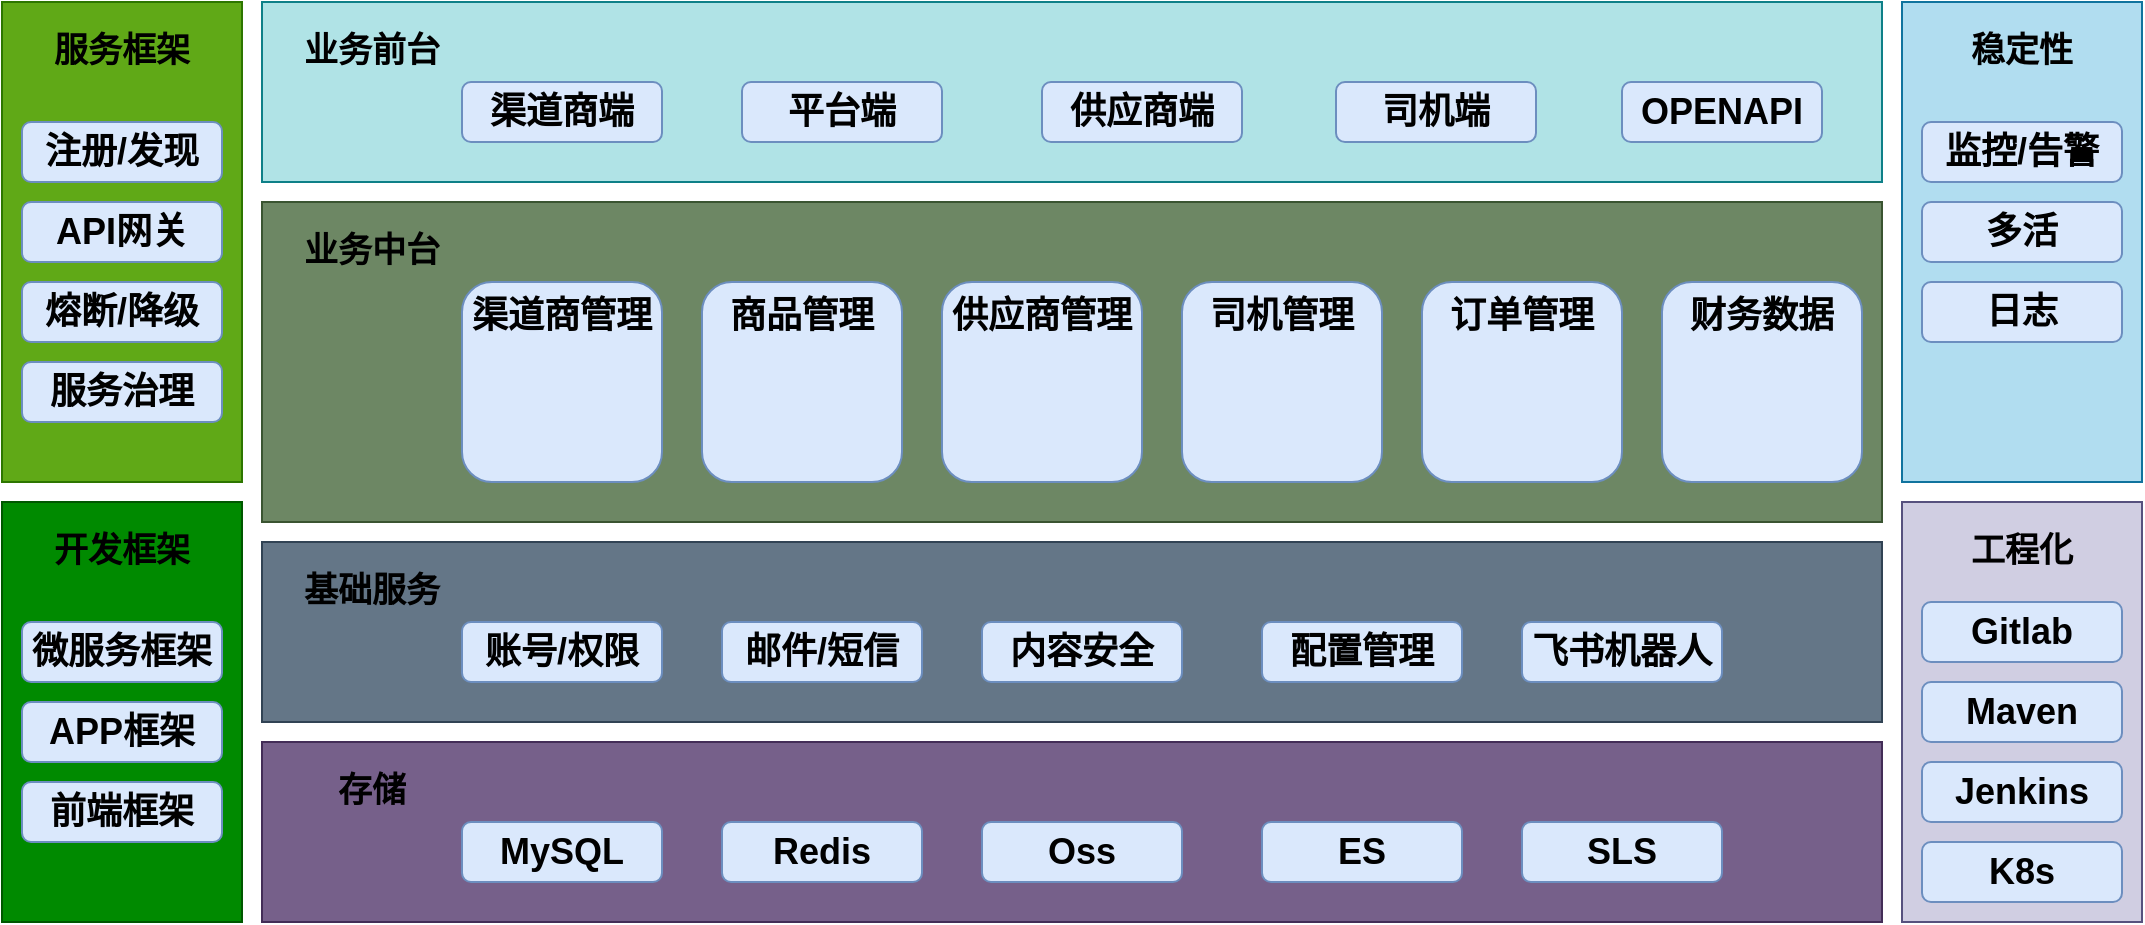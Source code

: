 <mxfile version="24.6.4" type="github">
  <diagram name="第 1 页" id="u8sgoynMcfFSkRO0Wisd">
    <mxGraphModel dx="2074" dy="1106" grid="1" gridSize="10" guides="1" tooltips="1" connect="1" arrows="1" fold="1" page="1" pageScale="1" pageWidth="827" pageHeight="1169" math="0" shadow="0">
      <root>
        <mxCell id="0" />
        <mxCell id="1" parent="0" />
        <mxCell id="YMItEIEzRCYyA9LUKuwV-1" value="" style="rounded=0;whiteSpace=wrap;html=1;fillColor=#60a917;strokeColor=#2D7600;fontColor=#ffffff;movable=0;resizable=0;rotatable=0;deletable=0;editable=0;locked=1;connectable=0;" vertex="1" parent="1">
          <mxGeometry x="60" y="190" width="120" height="240" as="geometry" />
        </mxCell>
        <mxCell id="YMItEIEzRCYyA9LUKuwV-2" value="" style="rounded=0;whiteSpace=wrap;html=1;fillColor=#b0e3e6;strokeColor=#0e8088;movable=0;resizable=0;rotatable=0;deletable=0;editable=0;locked=1;connectable=0;" vertex="1" parent="1">
          <mxGeometry x="190" y="190" width="810" height="90" as="geometry" />
        </mxCell>
        <mxCell id="YMItEIEzRCYyA9LUKuwV-3" value="" style="rounded=0;whiteSpace=wrap;html=1;fillColor=#6d8764;fontColor=#ffffff;strokeColor=#3A5431;movable=0;resizable=0;rotatable=0;deletable=0;editable=0;locked=1;connectable=0;" vertex="1" parent="1">
          <mxGeometry x="190" y="290" width="810" height="160" as="geometry" />
        </mxCell>
        <mxCell id="YMItEIEzRCYyA9LUKuwV-6" value="" style="rounded=0;whiteSpace=wrap;html=1;fillColor=#647687;fontColor=#ffffff;strokeColor=#314354;movable=0;resizable=0;rotatable=0;deletable=0;editable=0;locked=1;connectable=0;" vertex="1" parent="1">
          <mxGeometry x="190" y="460" width="810" height="90" as="geometry" />
        </mxCell>
        <mxCell id="YMItEIEzRCYyA9LUKuwV-7" value="" style="rounded=0;whiteSpace=wrap;html=1;fillColor=#76608a;fontColor=#ffffff;strokeColor=#432D57;movable=0;resizable=0;rotatable=0;deletable=0;editable=0;locked=1;connectable=0;" vertex="1" parent="1">
          <mxGeometry x="190" y="560" width="810" height="90" as="geometry" />
        </mxCell>
        <mxCell id="YMItEIEzRCYyA9LUKuwV-9" value="" style="rounded=0;whiteSpace=wrap;html=1;fillColor=#008a00;fontColor=#ffffff;strokeColor=#005700;movable=0;resizable=0;rotatable=0;deletable=0;editable=0;locked=1;connectable=0;" vertex="1" parent="1">
          <mxGeometry x="60" y="440" width="120" height="210" as="geometry" />
        </mxCell>
        <mxCell id="YMItEIEzRCYyA9LUKuwV-10" value="" style="rounded=0;whiteSpace=wrap;html=1;fillColor=#b1ddf0;strokeColor=#10739e;movable=0;resizable=0;rotatable=0;deletable=0;editable=0;locked=1;connectable=0;" vertex="1" parent="1">
          <mxGeometry x="1010" y="190" width="120" height="240" as="geometry" />
        </mxCell>
        <mxCell id="YMItEIEzRCYyA9LUKuwV-11" value="" style="rounded=0;whiteSpace=wrap;html=1;fillColor=#d0cee2;strokeColor=#56517e;movable=0;resizable=0;rotatable=0;deletable=0;editable=0;locked=1;connectable=0;" vertex="1" parent="1">
          <mxGeometry x="1010" y="440" width="120" height="210" as="geometry" />
        </mxCell>
        <mxCell id="YMItEIEzRCYyA9LUKuwV-12" value="服务框架" style="text;html=1;align=center;verticalAlign=middle;whiteSpace=wrap;rounded=0;fontFamily=Helvetica;fontSize=17;fontStyle=1;movable=0;resizable=0;rotatable=0;deletable=0;editable=0;locked=1;connectable=0;" vertex="1" parent="1">
          <mxGeometry x="85" y="200" width="70" height="30" as="geometry" />
        </mxCell>
        <mxCell id="YMItEIEzRCYyA9LUKuwV-13" value="开发框架" style="text;html=1;align=center;verticalAlign=middle;whiteSpace=wrap;rounded=0;fontFamily=Helvetica;fontSize=17;fontStyle=1;movable=0;resizable=0;rotatable=0;deletable=0;editable=0;locked=1;connectable=0;" vertex="1" parent="1">
          <mxGeometry x="85" y="450" width="70" height="30" as="geometry" />
        </mxCell>
        <mxCell id="YMItEIEzRCYyA9LUKuwV-14" value="稳定性" style="text;html=1;align=center;verticalAlign=middle;whiteSpace=wrap;rounded=0;fontFamily=Helvetica;fontSize=17;fontStyle=1;movable=0;resizable=0;rotatable=0;deletable=0;editable=0;locked=1;connectable=0;" vertex="1" parent="1">
          <mxGeometry x="1035" y="200" width="70" height="30" as="geometry" />
        </mxCell>
        <mxCell id="YMItEIEzRCYyA9LUKuwV-15" value="工程化" style="text;html=1;align=center;verticalAlign=middle;whiteSpace=wrap;rounded=0;fontFamily=Helvetica;fontSize=17;fontStyle=1;movable=0;resizable=0;rotatable=0;deletable=0;editable=0;locked=1;connectable=0;" vertex="1" parent="1">
          <mxGeometry x="1035" y="450" width="70" height="30" as="geometry" />
        </mxCell>
        <mxCell id="YMItEIEzRCYyA9LUKuwV-16" value="业务前台" style="text;html=1;align=center;verticalAlign=middle;whiteSpace=wrap;rounded=0;fontFamily=Helvetica;fontSize=17;fontStyle=1;movable=0;resizable=0;rotatable=0;deletable=0;editable=0;locked=1;connectable=0;" vertex="1" parent="1">
          <mxGeometry x="210" y="200" width="70" height="30" as="geometry" />
        </mxCell>
        <mxCell id="YMItEIEzRCYyA9LUKuwV-17" value="业务中台" style="text;html=1;align=center;verticalAlign=middle;whiteSpace=wrap;rounded=0;fontFamily=Helvetica;fontSize=17;fontStyle=1;movable=0;resizable=0;rotatable=0;deletable=0;editable=0;locked=1;connectable=0;" vertex="1" parent="1">
          <mxGeometry x="210" y="300" width="70" height="30" as="geometry" />
        </mxCell>
        <mxCell id="YMItEIEzRCYyA9LUKuwV-18" value="基础服务" style="text;html=1;align=center;verticalAlign=middle;whiteSpace=wrap;rounded=0;fontFamily=Helvetica;fontSize=17;fontStyle=1;movable=0;resizable=0;rotatable=0;deletable=0;editable=0;locked=1;connectable=0;" vertex="1" parent="1">
          <mxGeometry x="210" y="470" width="70" height="30" as="geometry" />
        </mxCell>
        <mxCell id="YMItEIEzRCYyA9LUKuwV-19" value="存储" style="text;html=1;align=center;verticalAlign=middle;whiteSpace=wrap;rounded=0;fontFamily=Helvetica;fontSize=17;fontStyle=1;movable=0;resizable=0;rotatable=0;deletable=0;editable=0;locked=1;connectable=0;" vertex="1" parent="1">
          <mxGeometry x="210" y="570" width="70" height="30" as="geometry" />
        </mxCell>
        <mxCell id="YMItEIEzRCYyA9LUKuwV-20" value="&lt;b&gt;&lt;font style=&quot;font-size: 18px;&quot;&gt;注册/发现&lt;/font&gt;&lt;/b&gt;" style="rounded=1;whiteSpace=wrap;html=1;fillColor=#dae8fc;strokeColor=#6c8ebf;movable=0;resizable=0;rotatable=0;deletable=0;editable=0;locked=1;connectable=0;" vertex="1" parent="1">
          <mxGeometry x="70" y="250" width="100" height="30" as="geometry" />
        </mxCell>
        <mxCell id="YMItEIEzRCYyA9LUKuwV-21" value="&lt;b&gt;&lt;font style=&quot;font-size: 18px;&quot;&gt;API网关&lt;/font&gt;&lt;/b&gt;" style="rounded=1;whiteSpace=wrap;html=1;fillColor=#dae8fc;strokeColor=#6c8ebf;movable=0;resizable=0;rotatable=0;deletable=0;editable=0;locked=1;connectable=0;" vertex="1" parent="1">
          <mxGeometry x="70" y="290" width="100" height="30" as="geometry" />
        </mxCell>
        <mxCell id="YMItEIEzRCYyA9LUKuwV-22" value="&lt;b&gt;&lt;font style=&quot;font-size: 18px;&quot;&gt;熔断/降级&lt;/font&gt;&lt;/b&gt;" style="rounded=1;whiteSpace=wrap;html=1;fillColor=#dae8fc;strokeColor=#6c8ebf;movable=0;resizable=0;rotatable=0;deletable=0;editable=0;locked=1;connectable=0;" vertex="1" parent="1">
          <mxGeometry x="70" y="330" width="100" height="30" as="geometry" />
        </mxCell>
        <mxCell id="YMItEIEzRCYyA9LUKuwV-23" value="&lt;b&gt;&lt;font style=&quot;font-size: 18px;&quot;&gt;服务治理&lt;/font&gt;&lt;/b&gt;" style="rounded=1;whiteSpace=wrap;html=1;fillColor=#dae8fc;strokeColor=#6c8ebf;movable=0;resizable=0;rotatable=0;deletable=0;editable=0;locked=1;connectable=0;" vertex="1" parent="1">
          <mxGeometry x="70" y="370" width="100" height="30" as="geometry" />
        </mxCell>
        <mxCell id="YMItEIEzRCYyA9LUKuwV-25" value="&lt;b&gt;&lt;font style=&quot;font-size: 18px;&quot;&gt;微服务框架&lt;/font&gt;&lt;/b&gt;" style="rounded=1;whiteSpace=wrap;html=1;fillColor=#dae8fc;strokeColor=#6c8ebf;movable=0;resizable=0;rotatable=0;deletable=0;editable=0;locked=1;connectable=0;" vertex="1" parent="1">
          <mxGeometry x="70" y="500" width="100" height="30" as="geometry" />
        </mxCell>
        <mxCell id="YMItEIEzRCYyA9LUKuwV-26" value="&lt;b&gt;&lt;font style=&quot;font-size: 18px;&quot;&gt;APP框架&lt;/font&gt;&lt;/b&gt;" style="rounded=1;whiteSpace=wrap;html=1;fillColor=#dae8fc;strokeColor=#6c8ebf;movable=0;resizable=0;rotatable=0;deletable=0;editable=0;locked=1;connectable=0;" vertex="1" parent="1">
          <mxGeometry x="70" y="540" width="100" height="30" as="geometry" />
        </mxCell>
        <mxCell id="YMItEIEzRCYyA9LUKuwV-27" value="&lt;b&gt;&lt;font style=&quot;font-size: 18px;&quot;&gt;前端框架&lt;/font&gt;&lt;/b&gt;" style="rounded=1;whiteSpace=wrap;html=1;fillColor=#dae8fc;strokeColor=#6c8ebf;movable=0;resizable=0;rotatable=0;deletable=0;editable=0;locked=1;connectable=0;" vertex="1" parent="1">
          <mxGeometry x="70" y="580" width="100" height="30" as="geometry" />
        </mxCell>
        <mxCell id="YMItEIEzRCYyA9LUKuwV-28" value="&lt;b&gt;&lt;font style=&quot;font-size: 18px;&quot;&gt;渠道商端&lt;/font&gt;&lt;/b&gt;" style="rounded=1;whiteSpace=wrap;html=1;fillColor=#dae8fc;strokeColor=#6c8ebf;movable=0;resizable=0;rotatable=0;deletable=0;editable=0;locked=1;connectable=0;" vertex="1" parent="1">
          <mxGeometry x="290" y="230" width="100" height="30" as="geometry" />
        </mxCell>
        <mxCell id="YMItEIEzRCYyA9LUKuwV-29" value="&lt;b&gt;&lt;font style=&quot;font-size: 18px;&quot;&gt;平台端&lt;/font&gt;&lt;/b&gt;" style="rounded=1;whiteSpace=wrap;html=1;fillColor=#dae8fc;strokeColor=#6c8ebf;movable=0;resizable=0;rotatable=0;deletable=0;editable=0;locked=1;connectable=0;" vertex="1" parent="1">
          <mxGeometry x="430" y="230" width="100" height="30" as="geometry" />
        </mxCell>
        <mxCell id="YMItEIEzRCYyA9LUKuwV-30" value="&lt;b&gt;&lt;font style=&quot;font-size: 18px;&quot;&gt;供应商端&lt;/font&gt;&lt;/b&gt;" style="rounded=1;whiteSpace=wrap;html=1;fillColor=#dae8fc;strokeColor=#6c8ebf;movable=0;resizable=0;rotatable=0;deletable=0;editable=0;locked=1;connectable=0;" vertex="1" parent="1">
          <mxGeometry x="580" y="230" width="100" height="30" as="geometry" />
        </mxCell>
        <mxCell id="YMItEIEzRCYyA9LUKuwV-31" value="&lt;b&gt;&lt;font style=&quot;font-size: 18px;&quot;&gt;司机端&lt;/font&gt;&lt;/b&gt;" style="rounded=1;whiteSpace=wrap;html=1;fillColor=#dae8fc;strokeColor=#6c8ebf;movable=0;resizable=0;rotatable=0;deletable=0;editable=0;locked=1;connectable=0;" vertex="1" parent="1">
          <mxGeometry x="727" y="230" width="100" height="30" as="geometry" />
        </mxCell>
        <mxCell id="YMItEIEzRCYyA9LUKuwV-32" value="&lt;b&gt;&lt;font style=&quot;font-size: 18px;&quot;&gt;OPENAPI&lt;/font&gt;&lt;/b&gt;" style="rounded=1;whiteSpace=wrap;html=1;fillColor=#dae8fc;strokeColor=#6c8ebf;movable=0;resizable=0;rotatable=0;deletable=0;editable=0;locked=1;connectable=0;" vertex="1" parent="1">
          <mxGeometry x="870" y="230" width="100" height="30" as="geometry" />
        </mxCell>
        <mxCell id="YMItEIEzRCYyA9LUKuwV-33" value="&lt;span style=&quot;font-size: 18px;&quot;&gt;&lt;b&gt;渠道商管理&lt;/b&gt;&lt;/span&gt;" style="rounded=1;whiteSpace=wrap;html=1;fillColor=#dae8fc;strokeColor=#6c8ebf;align=center;horizontal=1;verticalAlign=top;movable=0;resizable=0;rotatable=0;deletable=0;editable=0;locked=1;connectable=0;" vertex="1" parent="1">
          <mxGeometry x="290" y="330" width="100" height="100" as="geometry" />
        </mxCell>
        <mxCell id="YMItEIEzRCYyA9LUKuwV-34" value="&lt;span style=&quot;font-size: 18px;&quot;&gt;&lt;b&gt;商品管理&lt;/b&gt;&lt;/span&gt;" style="rounded=1;whiteSpace=wrap;html=1;fillColor=#dae8fc;strokeColor=#6c8ebf;align=center;horizontal=1;verticalAlign=top;movable=0;resizable=0;rotatable=0;deletable=0;editable=0;locked=1;connectable=0;" vertex="1" parent="1">
          <mxGeometry x="410" y="330" width="100" height="100" as="geometry" />
        </mxCell>
        <mxCell id="YMItEIEzRCYyA9LUKuwV-35" value="&lt;b style=&quot;font-size: 18px;&quot;&gt;供应商管理&lt;/b&gt;" style="rounded=1;whiteSpace=wrap;html=1;fillColor=#dae8fc;strokeColor=#6c8ebf;align=center;horizontal=1;verticalAlign=top;movable=0;resizable=0;rotatable=0;deletable=0;editable=0;locked=1;connectable=0;" vertex="1" parent="1">
          <mxGeometry x="530" y="330" width="100" height="100" as="geometry" />
        </mxCell>
        <mxCell id="YMItEIEzRCYyA9LUKuwV-36" value="&lt;b style=&quot;font-size: 18px;&quot;&gt;司机管理&lt;/b&gt;" style="rounded=1;whiteSpace=wrap;html=1;fillColor=#dae8fc;strokeColor=#6c8ebf;align=center;horizontal=1;verticalAlign=top;movable=0;resizable=0;rotatable=0;deletable=0;editable=0;locked=1;connectable=0;" vertex="1" parent="1">
          <mxGeometry x="650" y="330" width="100" height="100" as="geometry" />
        </mxCell>
        <mxCell id="YMItEIEzRCYyA9LUKuwV-37" value="&lt;b style=&quot;font-size: 18px;&quot;&gt;订单管理&lt;/b&gt;" style="rounded=1;whiteSpace=wrap;html=1;fillColor=#dae8fc;strokeColor=#6c8ebf;align=center;horizontal=1;verticalAlign=top;movable=0;resizable=0;rotatable=0;deletable=0;editable=0;locked=1;connectable=0;" vertex="1" parent="1">
          <mxGeometry x="770" y="330" width="100" height="100" as="geometry" />
        </mxCell>
        <mxCell id="YMItEIEzRCYyA9LUKuwV-38" value="&lt;span style=&quot;font-size: 18px;&quot;&gt;&lt;b&gt;财务数据&lt;/b&gt;&lt;/span&gt;" style="rounded=1;whiteSpace=wrap;html=1;fillColor=#dae8fc;strokeColor=#6c8ebf;align=center;horizontal=1;verticalAlign=top;movable=0;resizable=0;rotatable=0;deletable=0;editable=0;locked=1;connectable=0;" vertex="1" parent="1">
          <mxGeometry x="890" y="330" width="100" height="100" as="geometry" />
        </mxCell>
        <mxCell id="YMItEIEzRCYyA9LUKuwV-39" value="&lt;b&gt;&lt;font style=&quot;font-size: 18px;&quot;&gt;账号/权限&lt;/font&gt;&lt;/b&gt;" style="rounded=1;whiteSpace=wrap;html=1;fillColor=#dae8fc;strokeColor=#6c8ebf;movable=0;resizable=0;rotatable=0;deletable=0;editable=0;locked=1;connectable=0;" vertex="1" parent="1">
          <mxGeometry x="290" y="500" width="100" height="30" as="geometry" />
        </mxCell>
        <mxCell id="YMItEIEzRCYyA9LUKuwV-40" value="&lt;b&gt;&lt;font style=&quot;font-size: 18px;&quot;&gt;邮件/短信&lt;/font&gt;&lt;/b&gt;" style="rounded=1;whiteSpace=wrap;html=1;fillColor=#dae8fc;strokeColor=#6c8ebf;movable=0;resizable=0;rotatable=0;deletable=0;editable=0;locked=1;connectable=0;" vertex="1" parent="1">
          <mxGeometry x="420" y="500" width="100" height="30" as="geometry" />
        </mxCell>
        <mxCell id="YMItEIEzRCYyA9LUKuwV-41" value="&lt;b&gt;&lt;font style=&quot;font-size: 18px;&quot;&gt;内容安全&lt;/font&gt;&lt;/b&gt;" style="rounded=1;whiteSpace=wrap;html=1;fillColor=#dae8fc;strokeColor=#6c8ebf;movable=0;resizable=0;rotatable=0;deletable=0;editable=0;locked=1;connectable=0;" vertex="1" parent="1">
          <mxGeometry x="550" y="500" width="100" height="30" as="geometry" />
        </mxCell>
        <mxCell id="YMItEIEzRCYyA9LUKuwV-42" value="&lt;b&gt;&lt;font style=&quot;font-size: 18px;&quot;&gt;配置管理&lt;/font&gt;&lt;/b&gt;" style="rounded=1;whiteSpace=wrap;html=1;fillColor=#dae8fc;strokeColor=#6c8ebf;movable=0;resizable=0;rotatable=0;deletable=0;editable=0;locked=1;connectable=0;" vertex="1" parent="1">
          <mxGeometry x="690" y="500" width="100" height="30" as="geometry" />
        </mxCell>
        <mxCell id="YMItEIEzRCYyA9LUKuwV-43" value="&lt;b&gt;&lt;font style=&quot;font-size: 18px;&quot;&gt;飞书机器人&lt;/font&gt;&lt;/b&gt;" style="rounded=1;whiteSpace=wrap;html=1;fillColor=#dae8fc;strokeColor=#6c8ebf;movable=0;resizable=0;rotatable=0;deletable=0;editable=0;locked=1;connectable=0;" vertex="1" parent="1">
          <mxGeometry x="820" y="500" width="100" height="30" as="geometry" />
        </mxCell>
        <mxCell id="YMItEIEzRCYyA9LUKuwV-44" value="&lt;b&gt;&lt;font style=&quot;font-size: 18px;&quot;&gt;MySQL&lt;/font&gt;&lt;/b&gt;" style="rounded=1;whiteSpace=wrap;html=1;fillColor=#dae8fc;strokeColor=#6c8ebf;movable=0;resizable=0;rotatable=0;deletable=0;editable=0;locked=1;connectable=0;" vertex="1" parent="1">
          <mxGeometry x="290" y="600" width="100" height="30" as="geometry" />
        </mxCell>
        <mxCell id="YMItEIEzRCYyA9LUKuwV-45" value="&lt;b&gt;&lt;font style=&quot;font-size: 18px;&quot;&gt;Redis&lt;/font&gt;&lt;/b&gt;" style="rounded=1;whiteSpace=wrap;html=1;fillColor=#dae8fc;strokeColor=#6c8ebf;movable=0;resizable=0;rotatable=0;deletable=0;editable=0;locked=1;connectable=0;" vertex="1" parent="1">
          <mxGeometry x="420" y="600" width="100" height="30" as="geometry" />
        </mxCell>
        <mxCell id="YMItEIEzRCYyA9LUKuwV-46" value="&lt;b&gt;&lt;font style=&quot;font-size: 18px;&quot;&gt;Oss&lt;/font&gt;&lt;/b&gt;" style="rounded=1;whiteSpace=wrap;html=1;fillColor=#dae8fc;strokeColor=#6c8ebf;movable=0;resizable=0;rotatable=0;deletable=0;editable=0;locked=1;connectable=0;" vertex="1" parent="1">
          <mxGeometry x="550" y="600" width="100" height="30" as="geometry" />
        </mxCell>
        <mxCell id="YMItEIEzRCYyA9LUKuwV-47" value="&lt;span style=&quot;font-size: 18px;&quot;&gt;&lt;b&gt;ES&lt;/b&gt;&lt;/span&gt;" style="rounded=1;whiteSpace=wrap;html=1;fillColor=#dae8fc;strokeColor=#6c8ebf;movable=0;resizable=0;rotatable=0;deletable=0;editable=0;locked=1;connectable=0;" vertex="1" parent="1">
          <mxGeometry x="690" y="600" width="100" height="30" as="geometry" />
        </mxCell>
        <mxCell id="YMItEIEzRCYyA9LUKuwV-48" value="&lt;b&gt;&lt;font style=&quot;font-size: 18px;&quot;&gt;SLS&lt;/font&gt;&lt;/b&gt;" style="rounded=1;whiteSpace=wrap;html=1;fillColor=#dae8fc;strokeColor=#6c8ebf;movable=0;resizable=0;rotatable=0;deletable=0;editable=0;locked=1;connectable=0;" vertex="1" parent="1">
          <mxGeometry x="820" y="600" width="100" height="30" as="geometry" />
        </mxCell>
        <mxCell id="YMItEIEzRCYyA9LUKuwV-49" value="&lt;span style=&quot;font-size: 18px;&quot;&gt;&lt;b&gt;监控/告警&lt;/b&gt;&lt;/span&gt;" style="rounded=1;whiteSpace=wrap;html=1;fillColor=#dae8fc;strokeColor=#6c8ebf;movable=0;resizable=0;rotatable=0;deletable=0;editable=0;locked=1;connectable=0;" vertex="1" parent="1">
          <mxGeometry x="1020" y="250" width="100" height="30" as="geometry" />
        </mxCell>
        <mxCell id="YMItEIEzRCYyA9LUKuwV-50" value="&lt;span style=&quot;font-size: 18px;&quot;&gt;&lt;b&gt;多活&lt;/b&gt;&lt;/span&gt;" style="rounded=1;whiteSpace=wrap;html=1;fillColor=#dae8fc;strokeColor=#6c8ebf;movable=0;resizable=0;rotatable=0;deletable=0;editable=0;locked=1;connectable=0;" vertex="1" parent="1">
          <mxGeometry x="1020" y="290" width="100" height="30" as="geometry" />
        </mxCell>
        <mxCell id="YMItEIEzRCYyA9LUKuwV-51" value="&lt;span style=&quot;font-size: 18px;&quot;&gt;&lt;b&gt;日志&lt;/b&gt;&lt;/span&gt;" style="rounded=1;whiteSpace=wrap;html=1;fillColor=#dae8fc;strokeColor=#6c8ebf;movable=0;resizable=0;rotatable=0;deletable=0;editable=0;locked=1;connectable=0;" vertex="1" parent="1">
          <mxGeometry x="1020" y="330" width="100" height="30" as="geometry" />
        </mxCell>
        <mxCell id="YMItEIEzRCYyA9LUKuwV-52" value="&lt;span style=&quot;font-size: 18px;&quot;&gt;&lt;b&gt;Gitlab&lt;/b&gt;&lt;/span&gt;" style="rounded=1;whiteSpace=wrap;html=1;fillColor=#dae8fc;strokeColor=#6c8ebf;movable=0;resizable=0;rotatable=0;deletable=0;editable=0;locked=1;connectable=0;" vertex="1" parent="1">
          <mxGeometry x="1020" y="490" width="100" height="30" as="geometry" />
        </mxCell>
        <mxCell id="YMItEIEzRCYyA9LUKuwV-53" value="&lt;span style=&quot;font-size: 18px;&quot;&gt;&lt;b&gt;Maven&lt;/b&gt;&lt;/span&gt;" style="rounded=1;whiteSpace=wrap;html=1;fillColor=#dae8fc;strokeColor=#6c8ebf;movable=0;resizable=0;rotatable=0;deletable=0;editable=0;locked=1;connectable=0;" vertex="1" parent="1">
          <mxGeometry x="1020" y="530" width="100" height="30" as="geometry" />
        </mxCell>
        <mxCell id="YMItEIEzRCYyA9LUKuwV-54" value="&lt;span style=&quot;font-size: 18px;&quot;&gt;&lt;b&gt;Jenkins&lt;/b&gt;&lt;/span&gt;" style="rounded=1;whiteSpace=wrap;html=1;fillColor=#dae8fc;strokeColor=#6c8ebf;movable=0;resizable=0;rotatable=0;deletable=0;editable=0;locked=1;connectable=0;" vertex="1" parent="1">
          <mxGeometry x="1020" y="570" width="100" height="30" as="geometry" />
        </mxCell>
        <mxCell id="YMItEIEzRCYyA9LUKuwV-55" value="&lt;span style=&quot;font-size: 18px;&quot;&gt;&lt;b&gt;K8s&lt;/b&gt;&lt;/span&gt;" style="rounded=1;whiteSpace=wrap;html=1;fillColor=#dae8fc;strokeColor=#6c8ebf;movable=0;resizable=0;rotatable=0;deletable=0;editable=0;locked=1;connectable=0;" vertex="1" parent="1">
          <mxGeometry x="1020" y="610" width="100" height="30" as="geometry" />
        </mxCell>
      </root>
    </mxGraphModel>
  </diagram>
</mxfile>
